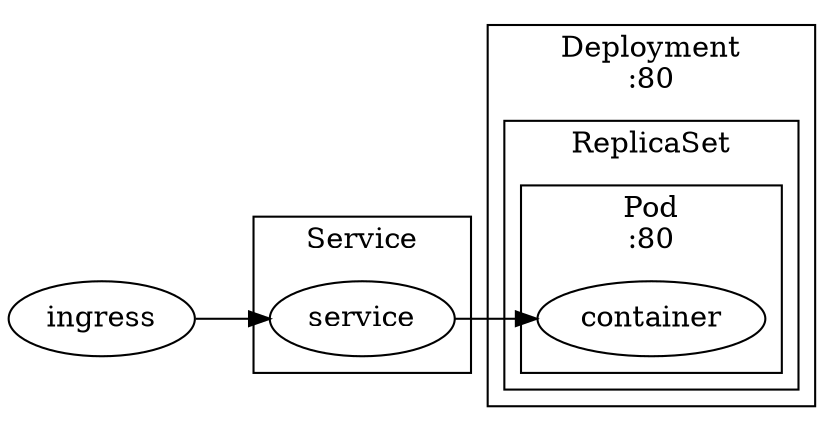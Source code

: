digraph G {
    rankdir=LR
    compound=true;
    subgraph cluster_deployment {
        label="Deployment\n:80";
        subgraph cluster_replicat_set {
            label="ReplicaSet"
            subgraph cluster_pod {
                label="Pod\n:80"
                container;
            }
        }
    }
    subgraph cluster_service {
        label="Service";
        service;
    }
    ingress -> service;
    service -> container;
    // imgnode[image="c-c-m.svg", label=""];
}